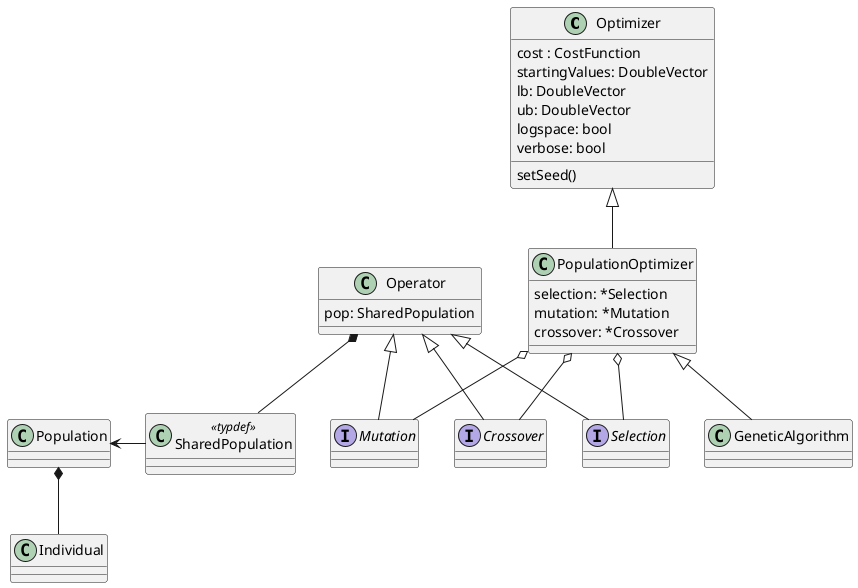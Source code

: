 @startuml
'https://plantuml.com/class-diagram


class Optimizer {
    cost : CostFunction
    startingValues: DoubleVector
    lb: DoubleVector
    ub: DoubleVector
    logspace: bool
    verbose: bool
    setSeed()
}

class PopulationOptimizer {
    selection: *Selection
    mutation: *Mutation
    crossover: *Crossover
}

class Population
class Individual
class SharedPopulation <<typdef>>
Population <- SharedPopulation

Population *-- Individual


class GeneticAlgorithm

class Operator {
    pop: SharedPopulation
}

Operator *-- SharedPopulation


interface Mutation

interface Crossover

interface Selection

Operator <|-- Mutation
Operator <|-- Selection
Operator <|-- Crossover

Optimizer <|-- PopulationOptimizer
PopulationOptimizer <|-- GeneticAlgorithm
PopulationOptimizer o-- Selection
PopulationOptimizer o-- Crossover
PopulationOptimizer o-- Mutation



@enduml